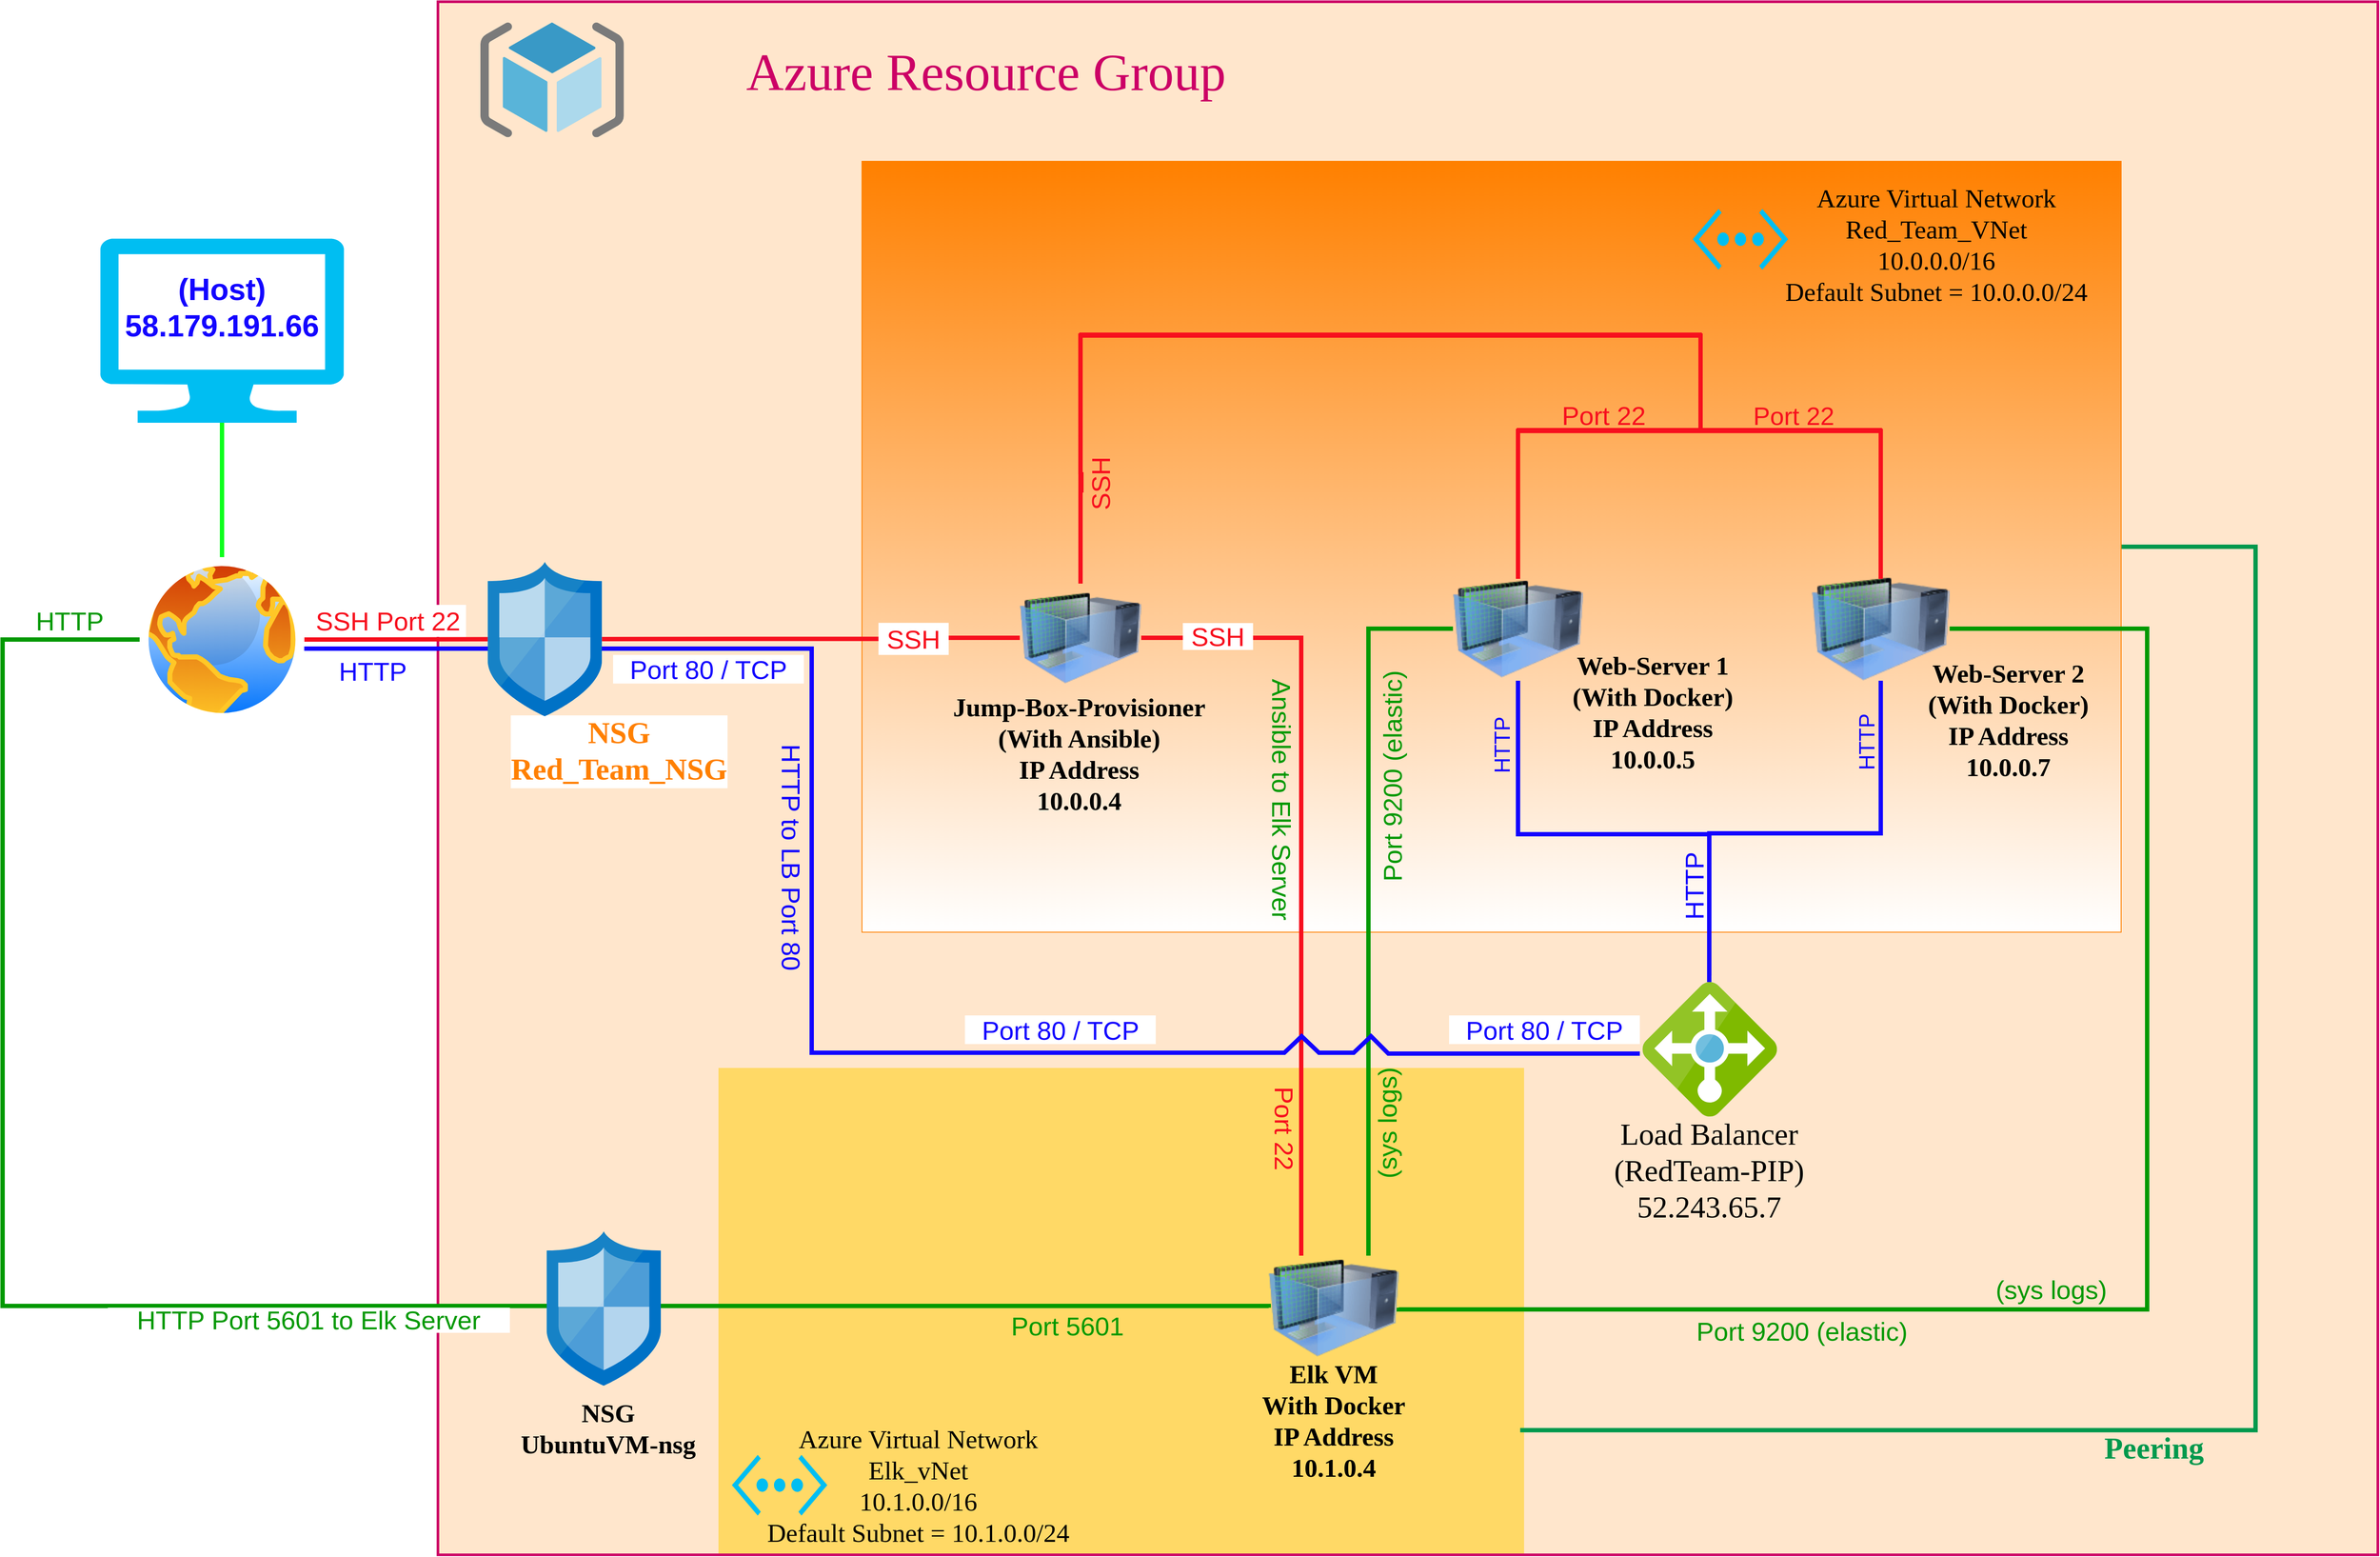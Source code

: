 <mxfile version="17.1.2" type="device"><diagram id="VEFfmcHf2VH92g6IyqZ8" name="Page-1"><mxGraphModel dx="3355" dy="2630" grid="0" gridSize="10" guides="1" tooltips="1" connect="1" arrows="0" fold="1" page="0" pageScale="1" pageWidth="827" pageHeight="1169" math="0" shadow="0"><root><mxCell id="0"/><mxCell id="1" parent="0"/><mxCell id="SDOGzE2SH6NBLdsBhB4r-140" value="" style="rounded=0;whiteSpace=wrap;html=1;labelBackgroundColor=none;fontFamily=Georgia;fontSize=51;fontColor=#000000;gradientColor=none;fillColor=#FFE6CC;strokeWidth=3;fontStyle=0;strokeColor=#CC0066;" parent="1" vertex="1"><mxGeometry x="334" y="-613" width="2237" height="1791" as="geometry"/></mxCell><mxCell id="X4NMJUchGAPPZMK6CaAS-2" value="" style="rounded=0;whiteSpace=wrap;html=1;labelBackgroundColor=none;fontFamily=Georgia;fontSize=51;fontColor=#000000;gradientColor=none;fillColor=#FFD966;strokeWidth=9;fontStyle=0;strokeColor=#FFD966;gradientDirection=north;" parent="1" vertex="1"><mxGeometry x="662" y="621" width="920" height="551" as="geometry"/></mxCell><mxCell id="SDOGzE2SH6NBLdsBhB4r-110" style="edgeStyle=none;rounded=0;orthogonalLoop=1;jettySize=auto;html=1;exitX=0.5;exitY=1;exitDx=0;exitDy=0;exitPerimeter=0;entryX=0.5;entryY=0;entryDx=0;entryDy=0;fontFamily=Courier New;fontSize=44;fontColor=#000000;endArrow=none;endFill=0;strokeColor=#0DFF1D;strokeWidth=5;fontStyle=0;labelBackgroundColor=none;" parent="1" source="SDOGzE2SH6NBLdsBhB4r-16" target="SDOGzE2SH6NBLdsBhB4r-14" edge="1"><mxGeometry relative="1" as="geometry"/></mxCell><mxCell id="lVRAmHyCkgxC-NZNwFcd-5" style="edgeStyle=orthogonalEdgeStyle;rounded=0;orthogonalLoop=1;jettySize=auto;html=1;exitX=1;exitY=0.5;exitDx=0;exitDy=0;entryX=1;entryY=0.75;entryDx=0;entryDy=0;fontColor=#1303FF;strokeColor=#00994D;strokeWidth=5;endArrow=none;endFill=0;" edge="1" parent="1" source="SDOGzE2SH6NBLdsBhB4r-135" target="X4NMJUchGAPPZMK6CaAS-2"><mxGeometry relative="1" as="geometry"><Array as="points"><mxPoint x="2430" y="16"/><mxPoint x="2430" y="1034"/></Array></mxGeometry></mxCell><mxCell id="SDOGzE2SH6NBLdsBhB4r-135" value="" style="rounded=0;whiteSpace=wrap;html=1;labelBackgroundColor=none;fontFamily=Georgia;fontSize=51;fontColor=#000000;gradientColor=#FF8000;fillColor=default;strokeWidth=1;fontStyle=0;strokeColor=#FF8000;gradientDirection=north;shadow=0;sketch=0;" parent="1" vertex="1"><mxGeometry x="823" y="-429" width="1452" height="889" as="geometry"/></mxCell><mxCell id="mGCjmCp6r8eCaOxcmBOk-67" style="edgeStyle=orthogonalEdgeStyle;rounded=0;orthogonalLoop=1;jettySize=auto;html=1;endArrow=none;endFill=0;strokeWidth=5;startArrow=none;strokeColor=#F70F1E;fontStyle=0;exitX=0;exitY=0.5;exitDx=0;exitDy=0;labelBackgroundColor=none;" parent="1" source="ZYbeJndyEzTD8NlfURtV-62" target="SDOGzE2SH6NBLdsBhB4r-142" edge="1"><mxGeometry relative="1" as="geometry"><Array as="points"/><mxPoint x="794" y="121" as="sourcePoint"/></mxGeometry></mxCell><mxCell id="mGCjmCp6r8eCaOxcmBOk-70" style="edgeStyle=orthogonalEdgeStyle;rounded=0;orthogonalLoop=1;jettySize=auto;html=1;exitX=0.5;exitY=0;exitDx=0;exitDy=0;entryX=0.5;entryY=0;entryDx=0;entryDy=0;endArrow=none;endFill=0;strokeWidth=3;strokeColor=#F70F1E;fontStyle=0;labelBackgroundColor=none;" parent="1" source="SDOGzE2SH6NBLdsBhB4r-5" target="SDOGzE2SH6NBLdsBhB4r-82" edge="1"><mxGeometry relative="1" as="geometry"><Array as="points"><mxPoint x="1075" y="-230"/><mxPoint x="1790" y="-230"/><mxPoint x="1790" y="-120"/><mxPoint x="1580" y="-120"/></Array></mxGeometry></mxCell><mxCell id="X4NMJUchGAPPZMK6CaAS-49" style="edgeStyle=orthogonalEdgeStyle;rounded=0;orthogonalLoop=1;jettySize=auto;html=1;exitX=0;exitY=0.5;exitDx=0;exitDy=0;fontSize=35;fontColor=#FFFF33;endArrow=none;endFill=0;strokeColor=#F70F1E;strokeWidth=5;fontStyle=0;labelBackgroundColor=none;" parent="1" source="SDOGzE2SH6NBLdsBhB4r-5" target="ZYbeJndyEzTD8NlfURtV-62" edge="1"><mxGeometry relative="1" as="geometry"><mxPoint x="932.0" y="120.5" as="targetPoint"/><Array as="points"><mxPoint x="941" y="120"/><mxPoint x="941" y="120"/></Array></mxGeometry></mxCell><mxCell id="ZYbeJndyEzTD8NlfURtV-5" style="edgeStyle=orthogonalEdgeStyle;rounded=0;orthogonalLoop=1;jettySize=auto;html=1;exitX=1;exitY=0.5;exitDx=0;exitDy=0;strokeColor=#F70F1E;strokeWidth=5;endArrow=none;endFill=0;entryX=0.25;entryY=0;entryDx=0;entryDy=0;fontStyle=0;labelBackgroundColor=none;" parent="1" source="SDOGzE2SH6NBLdsBhB4r-5" target="X4NMJUchGAPPZMK6CaAS-7" edge="1"><mxGeometry relative="1" as="geometry"/></mxCell><mxCell id="SDOGzE2SH6NBLdsBhB4r-5" value="" style="image;html=1;image=img/lib/clip_art/computers/Virtual_Machine_128x128.png;fontStyle=0;labelBackgroundColor=none;" parent="1" vertex="1"><mxGeometry x="1005" y="43.0" width="140" height="155" as="geometry"/></mxCell><mxCell id="mGCjmCp6r8eCaOxcmBOk-71" style="edgeStyle=orthogonalEdgeStyle;rounded=0;orthogonalLoop=1;jettySize=auto;html=1;exitX=0.5;exitY=0;exitDx=0;exitDy=0;entryX=0.5;entryY=0;entryDx=0;entryDy=0;endArrow=none;endFill=0;strokeWidth=3;strokeColor=#F70F1E;fontStyle=0;labelBackgroundColor=none;" parent="1" source="SDOGzE2SH6NBLdsBhB4r-6" target="SDOGzE2SH6NBLdsBhB4r-5" edge="1"><mxGeometry relative="1" as="geometry"><Array as="points"><mxPoint x="1998" y="-120"/><mxPoint x="1790" y="-120"/><mxPoint x="1790" y="-230"/><mxPoint x="1075" y="-230"/></Array></mxGeometry></mxCell><mxCell id="mGCjmCp6r8eCaOxcmBOk-83" style="edgeStyle=orthogonalEdgeStyle;rounded=0;orthogonalLoop=1;jettySize=auto;html=1;entryX=0.526;entryY=0.028;entryDx=0;entryDy=0;entryPerimeter=0;fontSize=30;fontColor=#1303FF;endArrow=none;endFill=0;strokeColor=#1303FF;strokeWidth=5;startArrow=none;fontStyle=0;labelBackgroundColor=none;" parent="1" source="SDOGzE2SH6NBLdsBhB4r-6" edge="1"><mxGeometry relative="1" as="geometry"><mxPoint x="1800.058" y="510.06" as="targetPoint"/><Array as="points"><mxPoint x="1998" y="346"/><mxPoint x="1800" y="346"/></Array><mxPoint x="1997.37" y="264" as="sourcePoint"/></mxGeometry></mxCell><mxCell id="X4NMJUchGAPPZMK6CaAS-39" style="edgeStyle=orthogonalEdgeStyle;rounded=0;orthogonalLoop=1;jettySize=auto;html=1;exitX=1;exitY=0.5;exitDx=0;exitDy=0;fontColor=#009900;endArrow=none;endFill=0;strokeColor=#009900;strokeWidth=5;entryX=1;entryY=0.5;entryDx=0;entryDy=0;fontStyle=0;labelBackgroundColor=none;" parent="1" source="SDOGzE2SH6NBLdsBhB4r-6" target="X4NMJUchGAPPZMK6CaAS-7" edge="1"><mxGeometry relative="1" as="geometry"><Array as="points"><mxPoint x="2305" y="110"/><mxPoint x="2305" y="895"/><mxPoint x="1442" y="895"/></Array></mxGeometry></mxCell><mxCell id="SDOGzE2SH6NBLdsBhB4r-6" value="" style="image;html=1;image=img/lib/clip_art/computers/Virtual_Machine_128x128.png;fontStyle=0;labelBackgroundColor=none;" parent="1" vertex="1"><mxGeometry x="1918.25" y="50" width="159" height="120" as="geometry"/></mxCell><mxCell id="SDOGzE2SH6NBLdsBhB4r-14" value="" style="aspect=fixed;perimeter=ellipsePerimeter;html=1;align=center;shadow=0;dashed=0;spacingTop=3;image;image=img/lib/active_directory/internet_globe.svg;fillColor=none;fontStyle=0;labelBackgroundColor=none;" parent="1" vertex="1"><mxGeometry x="-10" y="27.5" width="190" height="190" as="geometry"/></mxCell><mxCell id="SDOGzE2SH6NBLdsBhB4r-16" value="" style="verticalLabelPosition=bottom;html=1;verticalAlign=top;align=center;strokeColor=none;fillColor=#00BEF2;shape=mxgraph.azure.computer;pointerEvents=1;fontStyle=0;labelBackgroundColor=none;" parent="1" vertex="1"><mxGeometry x="-55.62" y="-340" width="281.25" height="212.49" as="geometry"/></mxCell><mxCell id="SDOGzE2SH6NBLdsBhB4r-20" value="Web-Server 1&lt;br style=&quot;font-size: 30px&quot;&gt;(With Docker)&lt;br style=&quot;font-size: 30px&quot;&gt;IP Address 10.0.0.5" style="text;html=1;strokeColor=none;fillColor=none;align=center;verticalAlign=middle;whiteSpace=wrap;rounded=0;fontFamily=Georgia;fontSize=30;fontStyle=1;labelBackgroundColor=none;" parent="1" vertex="1"><mxGeometry x="1616" y="151" width="238" height="110" as="geometry"/></mxCell><mxCell id="SDOGzE2SH6NBLdsBhB4r-21" value="Web-Server 2&lt;br&gt;(With Docker)&lt;br&gt;IP Address&lt;br style=&quot;font-size: 30px&quot;&gt;10.0.0.7" style="text;html=1;strokeColor=none;fillColor=none;align=center;verticalAlign=middle;whiteSpace=wrap;rounded=0;fontFamily=Georgia;fontSize=30;fontStyle=1;labelBackgroundColor=none;" parent="1" vertex="1"><mxGeometry x="2031.6" y="155" width="226.4" height="120" as="geometry"/></mxCell><mxCell id="SDOGzE2SH6NBLdsBhB4r-22" value="Jump-Box-Provisioner&lt;br style=&quot;font-size: 30px&quot;&gt;(With Ansible)&lt;br style=&quot;font-size: 30px&quot;&gt;IP Address&lt;br style=&quot;font-size: 30px&quot;&gt;10.0.0.4" style="text;html=1;strokeColor=none;fillColor=none;align=center;verticalAlign=middle;whiteSpace=wrap;rounded=0;fontFamily=Georgia;fontSize=30;fontStyle=1;labelBackgroundColor=none;" parent="1" vertex="1"><mxGeometry x="877" y="135" width="392.75" height="238" as="geometry"/></mxCell><mxCell id="SDOGzE2SH6NBLdsBhB4r-24" value="Azure Resource Group" style="text;html=1;strokeColor=none;fillColor=none;align=center;verticalAlign=middle;whiteSpace=wrap;rounded=0;fontFamily=Georgia;fontSize=60;fontStyle=0;fontColor=#CC0066;gradientColor=#ffffff;labelBackgroundColor=none;" parent="1" vertex="1"><mxGeometry x="607.13" y="-579" width="717.87" height="93" as="geometry"/></mxCell><mxCell id="SDOGzE2SH6NBLdsBhB4r-25" value="Load Balancer&lt;br style=&quot;font-size: 35px;&quot;&gt;(RedTeam-PIP)&lt;br style=&quot;font-size: 35px;&quot;&gt;52.243.65.7" style="text;html=1;strokeColor=none;fillColor=none;align=center;verticalAlign=middle;whiteSpace=wrap;rounded=0;fontFamily=Georgia;fontSize=35;fontStyle=0;labelBackgroundColor=none;" parent="1" vertex="1"><mxGeometry x="1529.51" y="690" width="540" height="90" as="geometry"/></mxCell><mxCell id="SDOGzE2SH6NBLdsBhB4r-29" style="edgeStyle=orthogonalEdgeStyle;rounded=0;orthogonalLoop=1;jettySize=auto;html=1;exitX=0.5;exitY=1;exitDx=0;exitDy=0;fontStyle=0;labelBackgroundColor=none;" parent="1" edge="1"><mxGeometry relative="1" as="geometry"><mxPoint x="1190.75" y="170" as="sourcePoint"/><mxPoint x="1190.75" y="170" as="targetPoint"/></mxGeometry></mxCell><mxCell id="SDOGzE2SH6NBLdsBhB4r-50" value="(Host)&lt;br&gt;58.179.191.66" style="text;html=1;align=center;verticalAlign=middle;whiteSpace=wrap;rounded=0;fontSize=35;fontStyle=1;labelBackgroundColor=none;fontColor=#1303FF;" parent="1" vertex="1"><mxGeometry x="55" y="-286" width="60" height="50" as="geometry"/></mxCell><mxCell id="mGCjmCp6r8eCaOxcmBOk-84" style="edgeStyle=orthogonalEdgeStyle;rounded=0;orthogonalLoop=1;jettySize=auto;html=1;exitX=0.5;exitY=1;exitDx=0;exitDy=0;fontSize=30;fontColor=#1303FF;endArrow=none;endFill=0;strokeColor=#1303FF;strokeWidth=5;fontStyle=0;labelBackgroundColor=none;" parent="1" source="SDOGzE2SH6NBLdsBhB4r-82" target="mGCjmCp6r8eCaOxcmBOk-11" edge="1"><mxGeometry relative="1" as="geometry"><mxPoint x="1800" y="500" as="targetPoint"/><Array as="points"><mxPoint x="1580" y="347"/><mxPoint x="1800" y="347"/></Array></mxGeometry></mxCell><mxCell id="SDOGzE2SH6NBLdsBhB4r-82" value="" style="image;html=1;image=img/lib/clip_art/computers/Virtual_Machine_128x128.png;fontStyle=0;labelBackgroundColor=none;" parent="1" vertex="1"><mxGeometry x="1504.5" y="50" width="150" height="120" as="geometry"/></mxCell><mxCell id="SDOGzE2SH6NBLdsBhB4r-138" value="Azure Virtual Network&lt;br style=&quot;font-size: 30px;&quot;&gt;Red_Team_VNet&lt;br style=&quot;font-size: 30px;&quot;&gt;10.0.0.0/16&lt;br style=&quot;font-size: 30px;&quot;&gt;Default Subnet = 10.0.0.0/24" style="text;html=1;strokeColor=none;fillColor=none;align=center;verticalAlign=middle;whiteSpace=wrap;rounded=0;labelBackgroundColor=none;fontFamily=Georgia;fontSize=30;fontColor=#000000;fontStyle=0" parent="1" vertex="1"><mxGeometry x="1787" y="-348" width="550" height="30" as="geometry"/></mxCell><mxCell id="SDOGzE2SH6NBLdsBhB4r-139" value="" style="sketch=0;aspect=fixed;html=1;points=[];align=center;image;fontSize=12;image=img/lib/mscae/ResourceGroup.svg;labelBackgroundColor=none;fontFamily=Georgia;fontColor=#000000;strokeWidth=3;fillColor=default;gradientColor=none;fontStyle=0" parent="1" vertex="1"><mxGeometry x="383" y="-589" width="165.38" height="132.3" as="geometry"/></mxCell><mxCell id="mGCjmCp6r8eCaOxcmBOk-11" value="" style="sketch=0;aspect=fixed;html=1;points=[];align=center;image;fontSize=12;image=img/lib/mscae/Load_Balancer_feature.svg;fillColor=none;fontStyle=0;labelBackgroundColor=none;" parent="1" vertex="1"><mxGeometry x="1723.1" y="517.51" width="155" height="155" as="geometry"/></mxCell><mxCell id="mGCjmCp6r8eCaOxcmBOk-58" value="HTTP" style="text;html=1;align=center;verticalAlign=middle;whiteSpace=wrap;rounded=0;fillColor=default;strokeColor=none;fontStyle=0;fontSize=30;fontColor=#1303FF;labelBackgroundColor=none;" parent="1" vertex="1"><mxGeometry x="210" y="140.25" width="98" height="38" as="geometry"/></mxCell><mxCell id="mGCjmCp6r8eCaOxcmBOk-63" value="HTTP" style="text;html=1;align=center;verticalAlign=middle;whiteSpace=wrap;rounded=0;fillColor=none;strokeColor=none;fontStyle=0;fontSize=25;fontColor=#1303FF;rotation=-90;labelBackgroundColor=none;" parent="1" vertex="1"><mxGeometry x="1521" y="229" width="78" height="30" as="geometry"/></mxCell><mxCell id="mGCjmCp6r8eCaOxcmBOk-72" style="edgeStyle=orthogonalEdgeStyle;rounded=0;orthogonalLoop=1;jettySize=auto;html=1;exitX=0.5;exitY=0;exitDx=0;exitDy=0;endArrow=none;endFill=0;strokeWidth=5;strokeColor=#F70F1E;fontStyle=0;labelBackgroundColor=none;" parent="1" edge="1"><mxGeometry relative="1" as="geometry"><mxPoint x="1997.75" y="52.49" as="sourcePoint"/><mxPoint x="1075" y="58" as="targetPoint"/><Array as="points"><mxPoint x="1998" y="-118"/><mxPoint x="1790" y="-118"/><mxPoint x="1790" y="-228"/><mxPoint x="1075" y="-228"/></Array></mxGeometry></mxCell><mxCell id="mGCjmCp6r8eCaOxcmBOk-73" style="edgeStyle=orthogonalEdgeStyle;rounded=0;orthogonalLoop=1;jettySize=auto;html=1;entryX=0.5;entryY=0;entryDx=0;entryDy=0;endArrow=none;endFill=0;strokeWidth=5;strokeColor=#F70F1E;startArrow=none;fontStyle=0;labelBackgroundColor=none;" parent="1" edge="1"><mxGeometry relative="1" as="geometry"><mxPoint x="1074.947" y="-68" as="sourcePoint"/><mxPoint x="1579.5" y="52.49" as="targetPoint"/><Array as="points"><mxPoint x="1075" y="-228"/><mxPoint x="1790" y="-228"/><mxPoint x="1790" y="-118"/><mxPoint x="1580" y="-118"/></Array></mxGeometry></mxCell><mxCell id="mGCjmCp6r8eCaOxcmBOk-78" value="Port 22" style="text;html=1;align=center;verticalAlign=middle;whiteSpace=wrap;rounded=0;fillColor=none;strokeColor=none;fontStyle=0;fontSize=30;fontColor=#F70F1E;rotation=0;labelBackgroundColor=none;" parent="1" vertex="1"><mxGeometry x="1602.38" y="-149" width="153" height="26.25" as="geometry"/></mxCell><mxCell id="X4NMJUchGAPPZMK6CaAS-1" value="HTTP" style="text;html=1;align=center;verticalAlign=middle;whiteSpace=wrap;rounded=0;fillColor=none;strokeColor=none;fontStyle=0;fontSize=30;fontColor=#1303FF;rotation=-90;labelBackgroundColor=none;" parent="1" vertex="1"><mxGeometry x="1735.5" y="389.5" width="94" height="35" as="geometry"/></mxCell><mxCell id="X4NMJUchGAPPZMK6CaAS-7" value="" style="image;html=1;image=img/lib/clip_art/computers/Virtual_Machine_128x128.png;fontStyle=0;labelBackgroundColor=none;" parent="1" vertex="1"><mxGeometry x="1292" y="832.99" width="150" height="120" as="geometry"/></mxCell><mxCell id="X4NMJUchGAPPZMK6CaAS-21" value="" style="edgeStyle=orthogonalEdgeStyle;rounded=0;orthogonalLoop=1;jettySize=auto;html=1;exitX=0;exitY=0.5;exitDx=0;exitDy=0;fontColor=#009900;endArrow=none;endFill=0;strokeColor=#009900;strokeWidth=5;fontStyle=0;entryX=0;entryY=0.5;entryDx=0;entryDy=0;labelBackgroundColor=none;" parent="1" source="SDOGzE2SH6NBLdsBhB4r-14" target="X4NMJUchGAPPZMK6CaAS-7" edge="1"><mxGeometry relative="1" as="geometry"><mxPoint x="-167" y="151" as="sourcePoint"/><mxPoint x="880" y="891" as="targetPoint"/><Array as="points"><mxPoint x="-168" y="123"/><mxPoint x="-168" y="891"/><mxPoint x="1292" y="891"/></Array></mxGeometry></mxCell><mxCell id="X4NMJUchGAPPZMK6CaAS-22" value="" style="edgeStyle=orthogonalEdgeStyle;rounded=0;orthogonalLoop=1;jettySize=auto;html=1;exitX=0;exitY=0.5;exitDx=0;exitDy=0;endArrow=none;endFill=0;strokeColor=#009900;strokeWidth=5;fontStyle=0;labelBackgroundColor=none;" parent="1" source="SDOGzE2SH6NBLdsBhB4r-82" target="X4NMJUchGAPPZMK6CaAS-7" edge="1"><mxGeometry relative="1" as="geometry"><mxPoint x="1504.5" y="110" as="sourcePoint"/><mxPoint x="1378" y="640" as="targetPoint"/><Array as="points"><mxPoint x="1407" y="110"/></Array></mxGeometry></mxCell><mxCell id="X4NMJUchGAPPZMK6CaAS-11" value="(sys logs)" style="text;html=1;align=center;verticalAlign=middle;whiteSpace=wrap;rounded=0;fillColor=none;strokeColor=none;fontStyle=0;fontSize=30;fontColor=#009900;labelBackgroundColor=none;direction=east;flipV=0;flipH=1;rotation=-90;" parent="1" vertex="1"><mxGeometry x="1340.25" y="665.75" width="175" height="27.5" as="geometry"/></mxCell><mxCell id="X4NMJUchGAPPZMK6CaAS-38" value="NSG&lt;br style=&quot;font-size: 30px&quot;&gt;UbuntuVM-nsg" style="text;html=1;strokeColor=none;fillColor=none;align=center;verticalAlign=middle;whiteSpace=wrap;rounded=0;fontFamily=Georgia;fontSize=30;fontStyle=1;labelBackgroundColor=none;" parent="1" vertex="1"><mxGeometry x="371.74" y="933" width="317" height="198" as="geometry"/></mxCell><mxCell id="X4NMJUchGAPPZMK6CaAS-40" value="(sys logs)" style="text;html=1;align=center;verticalAlign=middle;whiteSpace=wrap;rounded=0;fillColor=none;strokeColor=none;fontStyle=0;fontSize=30;fontColor=#009900;labelBackgroundColor=none;" parent="1" vertex="1"><mxGeometry x="2107" y="855" width="175" height="33.99" as="geometry"/></mxCell><mxCell id="X4NMJUchGAPPZMK6CaAS-45" value="Azure Virtual Network&lt;br style=&quot;font-size: 30px;&quot;&gt;Elk_vNet&lt;br style=&quot;font-size: 30px;&quot;&gt;10.1.0.0/16&lt;br style=&quot;font-size: 30px;&quot;&gt;Default Subnet = 10.1.0.0/24" style="text;html=1;strokeColor=none;fillColor=none;align=center;verticalAlign=middle;whiteSpace=wrap;rounded=0;labelBackgroundColor=none;fontFamily=Georgia;fontSize=30;fontColor=#000000;fontStyle=0" parent="1" vertex="1"><mxGeometry x="622.75" y="1083" width="530" height="30" as="geometry"/></mxCell><mxCell id="SDOGzE2SH6NBLdsBhB4r-136" value="" style="verticalLabelPosition=bottom;html=1;verticalAlign=top;align=center;strokeColor=none;fillColor=#00BEF2;shape=mxgraph.azure.virtual_network;pointerEvents=1;labelBackgroundColor=none;fontFamily=Courier New;fontSize=44;fontColor=#000000;fontStyle=0" parent="1" vertex="1"><mxGeometry x="1781" y="-374" width="110" height="70" as="geometry"/></mxCell><mxCell id="X4NMJUchGAPPZMK6CaAS-50" value="" style="edgeStyle=orthogonalEdgeStyle;rounded=0;orthogonalLoop=1;jettySize=auto;html=1;entryX=0.5;entryY=0;entryDx=0;entryDy=0;endArrow=none;endFill=0;strokeWidth=5;strokeColor=#F70F1E;fontStyle=0;labelBackgroundColor=none;" parent="1" edge="1"><mxGeometry relative="1" as="geometry"><mxPoint x="1075.0" y="57" as="sourcePoint"/><mxPoint x="1075" y="-49.48" as="targetPoint"/><Array as="points"><mxPoint x="1075" y="52"/></Array></mxGeometry></mxCell><mxCell id="ZYbeJndyEzTD8NlfURtV-2" value="Port 9200 (elastic)" style="text;html=1;align=center;verticalAlign=middle;whiteSpace=wrap;rounded=0;fillColor=none;strokeColor=none;fontStyle=0;fontSize=30;fontColor=#009900;labelBackgroundColor=none;direction=east;flipV=0;flipH=1;rotation=-90;" parent="1" vertex="1"><mxGeometry x="1284.75" y="261" width="299" height="38" as="geometry"/></mxCell><mxCell id="ZYbeJndyEzTD8NlfURtV-16" value="" style="edgeStyle=orthogonalEdgeStyle;rounded=0;orthogonalLoop=1;jettySize=auto;html=1;endArrow=none;endFill=0;strokeWidth=5;strokeColor=#F70F1E;startArrow=none;fontStyle=0;labelBackgroundColor=none;" parent="1" edge="1"><mxGeometry relative="1" as="geometry"><mxPoint x="1075" y="-49.48" as="sourcePoint"/><mxPoint x="1075" y="-68" as="targetPoint"/><Array as="points"><mxPoint x="1076" y="-49"/><mxPoint x="1076" y="-68"/></Array></mxGeometry></mxCell><mxCell id="ZYbeJndyEzTD8NlfURtV-18" value="" style="edgeStyle=none;rounded=0;orthogonalLoop=1;jettySize=auto;html=1;endArrow=none;endFill=0;strokeWidth=5;startArrow=none;strokeColor=#F70F1E;fontStyle=0;labelBackgroundColor=none;" parent="1" source="SDOGzE2SH6NBLdsBhB4r-14" target="SDOGzE2SH6NBLdsBhB4r-142" edge="1"><mxGeometry relative="1" as="geometry"><mxPoint x="180.0" y="122.3" as="sourcePoint"/><mxPoint x="254" y="121.192" as="targetPoint"/></mxGeometry></mxCell><mxCell id="ZYbeJndyEzTD8NlfURtV-47" value="" style="verticalLabelPosition=bottom;html=1;verticalAlign=top;align=center;strokeColor=none;fillColor=#00BEF2;shape=mxgraph.azure.virtual_network;pointerEvents=1;labelBackgroundColor=none;fontFamily=Courier New;fontSize=44;fontColor=#000000;fontStyle=0" parent="1" vertex="1"><mxGeometry x="673" y="1062.75" width="110" height="70" as="geometry"/></mxCell><mxCell id="ZYbeJndyEzTD8NlfURtV-48" value="Port 9200 (elastic)" style="text;html=1;align=center;verticalAlign=middle;whiteSpace=wrap;rounded=0;fillColor=none;strokeColor=none;fontStyle=0;fontSize=30;fontColor=#009900;labelBackgroundColor=none;direction=east;flipV=0;flipH=1;rotation=0;" parent="1" vertex="1"><mxGeometry x="1775" y="899" width="264" height="42" as="geometry"/></mxCell><mxCell id="ZYbeJndyEzTD8NlfURtV-49" value="HTTP Port 5601 to Elk Server" style="text;html=1;align=center;verticalAlign=middle;whiteSpace=wrap;rounded=0;fillColor=default;strokeColor=none;fontStyle=0;fontSize=30;fontColor=#009900;labelBackgroundColor=none;" parent="1" vertex="1"><mxGeometry x="-46.62" y="892.99" width="463.62" height="29.01" as="geometry"/></mxCell><mxCell id="ZYbeJndyEzTD8NlfURtV-50" value="Port 5601" style="text;html=1;align=center;verticalAlign=middle;whiteSpace=wrap;rounded=0;fillColor=none;strokeColor=none;fontStyle=0;fontSize=30;fontColor=#009900;points=[[0,0,0,0,0],[0,0.25,0,0,0],[0,0.49,0,0,0],[0,0.75,0,0,0],[0,1,0,0,0],[0.25,0,0,0,0],[0.25,1,0,0,0],[0.5,0,0,0,0],[0.5,1,0,0,0],[0.75,0,0,0,0],[0.75,1,0,0,0],[1,0,0,0,0],[1,0.25,0,0,0],[1,0.49,0,0,0],[1,0.75,0,0,0],[1,1,0,0,0]];labelBackgroundColor=none;" parent="1" vertex="1"><mxGeometry x="970.38" y="896.01" width="180" height="35" as="geometry"/></mxCell><mxCell id="ZYbeJndyEzTD8NlfURtV-52" value="" style="sketch=0;aspect=fixed;html=1;points=[];align=center;image;fontSize=12;image=img/lib/mscae/Network_Security_Groups_Classic.svg;labelBackgroundColor=none;fontFamily=Georgia;fontColor=#000000;strokeWidth=3;fillColor=none;gradientColor=none;fontStyle=0" parent="1" vertex="1"><mxGeometry x="459.38" y="805" width="131.72" height="178" as="geometry"/></mxCell><mxCell id="X4NMJUchGAPPZMK6CaAS-9" value="Elk VM&lt;br style=&quot;font-size: 30px&quot;&gt;With Docker&lt;br style=&quot;font-size: 30px&quot;&gt;IP Address&lt;br style=&quot;font-size: 30px&quot;&gt;10.1.0.4" style="text;html=1;strokeColor=none;fillColor=none;align=center;verticalAlign=middle;whiteSpace=wrap;rounded=0;fontFamily=Georgia;fontSize=30;fontStyle=1;labelBackgroundColor=none;" parent="1" vertex="1"><mxGeometry x="1162" y="924" width="410" height="198" as="geometry"/></mxCell><mxCell id="ZYbeJndyEzTD8NlfURtV-54" value="Port 22" style="text;html=1;align=center;verticalAlign=middle;whiteSpace=wrap;rounded=0;fillColor=none;strokeColor=none;fontStyle=0;fontSize=30;fontColor=#F70F1E;rotation=90;labelBackgroundColor=none;" parent="1" vertex="1"><mxGeometry x="1250.5" y="671.5" width="119" height="28.99" as="geometry"/></mxCell><mxCell id="ZYbeJndyEzTD8NlfURtV-56" value="Port 22" style="text;html=1;align=center;verticalAlign=middle;whiteSpace=wrap;rounded=0;fillColor=none;strokeColor=none;fontStyle=0;fontSize=29;fontColor=#F70F1E;rotation=0;labelBackgroundColor=none;" parent="1" vertex="1"><mxGeometry x="1821" y="-148" width="153" height="26.25" as="geometry"/></mxCell><mxCell id="ZYbeJndyEzTD8NlfURtV-6" value="Ansible to Elk Server" style="text;html=1;align=center;verticalAlign=middle;whiteSpace=wrap;rounded=0;fillColor=none;strokeColor=none;fontStyle=0;fontSize=30;fontColor=#009900;labelBackgroundColor=none;direction=east;flipV=0;flipH=1;rotation=90;" parent="1" vertex="1"><mxGeometry x="1155.73" y="290.77" width="303.62" height="31.83" as="geometry"/></mxCell><mxCell id="ZYbeJndyEzTD8NlfURtV-58" value="Port 80 / TCP" style="text;html=1;align=center;verticalAlign=middle;whiteSpace=wrap;rounded=0;fillColor=#FFFFFF;strokeColor=none;fontStyle=0;fontSize=30;fontColor=#1303FF;labelBackgroundColor=none;" parent="1" vertex="1"><mxGeometry x="941.74" y="556" width="220" height="33" as="geometry"/></mxCell><mxCell id="ZYbeJndyEzTD8NlfURtV-61" value="HTTP" style="text;html=1;align=center;verticalAlign=middle;whiteSpace=wrap;rounded=0;fillColor=default;strokeColor=none;fontStyle=0;fontSize=30;fontColor=#009900;rotation=0;labelBackgroundColor=none;" parent="1" vertex="1"><mxGeometry x="-134" y="84" width="87" height="33.5" as="geometry"/></mxCell><mxCell id="ZYbeJndyEzTD8NlfURtV-62" value="SSH" style="text;html=1;align=center;verticalAlign=middle;whiteSpace=wrap;rounded=0;fillColor=default;strokeColor=none;fontStyle=0;fontSize=30;fontColor=#F70F1E;labelBackgroundColor=none;" parent="1" vertex="1"><mxGeometry x="842" y="103.25" width="81" height="37" as="geometry"/></mxCell><mxCell id="ZYbeJndyEzTD8NlfURtV-64" value="SSH" style="text;html=1;align=center;verticalAlign=middle;whiteSpace=wrap;rounded=0;fillColor=default;strokeColor=none;fontStyle=0;fontSize=30;fontColor=#F70F1E;labelBackgroundColor=none;" parent="1" vertex="1"><mxGeometry x="1193" y="103.5" width="81" height="31" as="geometry"/></mxCell><mxCell id="ZYbeJndyEzTD8NlfURtV-65" value="SSH" style="text;html=1;align=center;verticalAlign=middle;whiteSpace=wrap;rounded=0;fillColor=none;strokeColor=none;fontStyle=0;fontSize=30;fontColor=#F70F1E;rotation=-90;labelBackgroundColor=none;" parent="1" vertex="1"><mxGeometry x="1056.88" y="-73" width="81" height="31" as="geometry"/></mxCell><mxCell id="ZYbeJndyEzTD8NlfURtV-66" value="HTTP" style="text;html=1;align=center;verticalAlign=middle;whiteSpace=wrap;rounded=0;fillColor=none;strokeColor=none;fontStyle=0;fontSize=25;fontColor=#1303FF;rotation=-90;labelBackgroundColor=none;" parent="1" vertex="1"><mxGeometry x="1941.5" y="229.5" width="78" height="23" as="geometry"/></mxCell><mxCell id="ZYbeJndyEzTD8NlfURtV-67" value="SSH Port 22" style="text;html=1;align=center;verticalAlign=middle;whiteSpace=wrap;rounded=0;fillColor=default;strokeColor=none;fontStyle=0;fontSize=30;fontColor=#F70F1E;labelBackgroundColor=none;" parent="1" vertex="1"><mxGeometry x="187.38" y="82.5" width="179" height="37" as="geometry"/></mxCell><mxCell id="lVRAmHyCkgxC-NZNwFcd-1" value="Port 80 / TCP" style="text;html=1;align=center;verticalAlign=middle;whiteSpace=wrap;rounded=0;fillColor=#FFFFFF;strokeColor=none;fontStyle=0;fontSize=30;fontColor=#1303FF;labelBackgroundColor=none;" vertex="1" parent="1"><mxGeometry x="536" y="140.25" width="220" height="33" as="geometry"/></mxCell><mxCell id="SDOGzE2SH6NBLdsBhB4r-143" value="NSG&lt;br&gt;Red_Team_NSG" style="text;html=1;strokeColor=none;fillColor=#FFFFFF;align=center;verticalAlign=middle;whiteSpace=wrap;rounded=0;labelBackgroundColor=default;fontFamily=Georgia;fontSize=35;fontColor=#FF8000;fontStyle=1;labelBorderColor=none;" parent="1" vertex="1"><mxGeometry x="435" y="241" width="216" height="20" as="geometry"/></mxCell><mxCell id="lVRAmHyCkgxC-NZNwFcd-2" value="Port 80 / TCP" style="text;html=1;align=center;verticalAlign=middle;whiteSpace=wrap;rounded=0;fillColor=#FFFFFF;strokeColor=none;fontStyle=0;fontSize=30;fontColor=#1303FF;labelBackgroundColor=none;" vertex="1" parent="1"><mxGeometry x="1500" y="556" width="220" height="33" as="geometry"/></mxCell><mxCell id="mGCjmCp6r8eCaOxcmBOk-17" value="" style="endArrow=none;html=1;rounded=0;strokeWidth=5;strokeColor=#1303FF;fontStyle=0;labelBackgroundColor=none;entryX=0.999;entryY=0.555;entryDx=0;entryDy=0;entryPerimeter=0;" parent="1" target="SDOGzE2SH6NBLdsBhB4r-14" edge="1"><mxGeometry width="50" height="50" relative="1" as="geometry"><mxPoint x="1720" y="600" as="sourcePoint"/><mxPoint x="178" y="133" as="targetPoint"/><Array as="points"><mxPoint x="1430" y="600"/><mxPoint x="1410" y="580"/><mxPoint x="1390" y="599"/><mxPoint x="1350" y="599"/><mxPoint x="1330" y="580"/><mxPoint x="1310" y="599"/><mxPoint x="765" y="599"/><mxPoint x="765" y="133"/></Array></mxGeometry></mxCell><mxCell id="SDOGzE2SH6NBLdsBhB4r-142" value="" style="sketch=0;aspect=fixed;html=1;points=[];align=center;image;fontSize=12;image=img/lib/mscae/Network_Security_Groups_Classic.svg;labelBackgroundColor=none;fontFamily=Georgia;fontColor=#000000;strokeWidth=3;fillColor=none;gradientColor=none;fontStyle=0" parent="1" vertex="1"><mxGeometry x="391.41" y="33" width="131.72" height="178" as="geometry"/></mxCell><mxCell id="lVRAmHyCkgxC-NZNwFcd-3" value="HTTP to LB Port 80" style="text;html=1;align=center;verticalAlign=middle;whiteSpace=wrap;rounded=0;fillColor=none;strokeColor=none;fontStyle=0;fontSize=30;fontColor=#1303FF;labelBackgroundColor=none;direction=east;flipV=0;flipH=1;rotation=90;" vertex="1" parent="1"><mxGeometry x="590" y="357.67" width="303.62" height="31.83" as="geometry"/></mxCell><mxCell id="lVRAmHyCkgxC-NZNwFcd-7" value="Peering" style="text;html=1;strokeColor=none;fillColor=none;align=center;verticalAlign=middle;whiteSpace=wrap;rounded=0;fontFamily=Georgia;fontSize=35;fontStyle=1;labelBackgroundColor=none;fontColor=#00994D;" vertex="1" parent="1"><mxGeometry x="2200" y="1040" width="226.4" height="30" as="geometry"/></mxCell></root></mxGraphModel></diagram></mxfile>